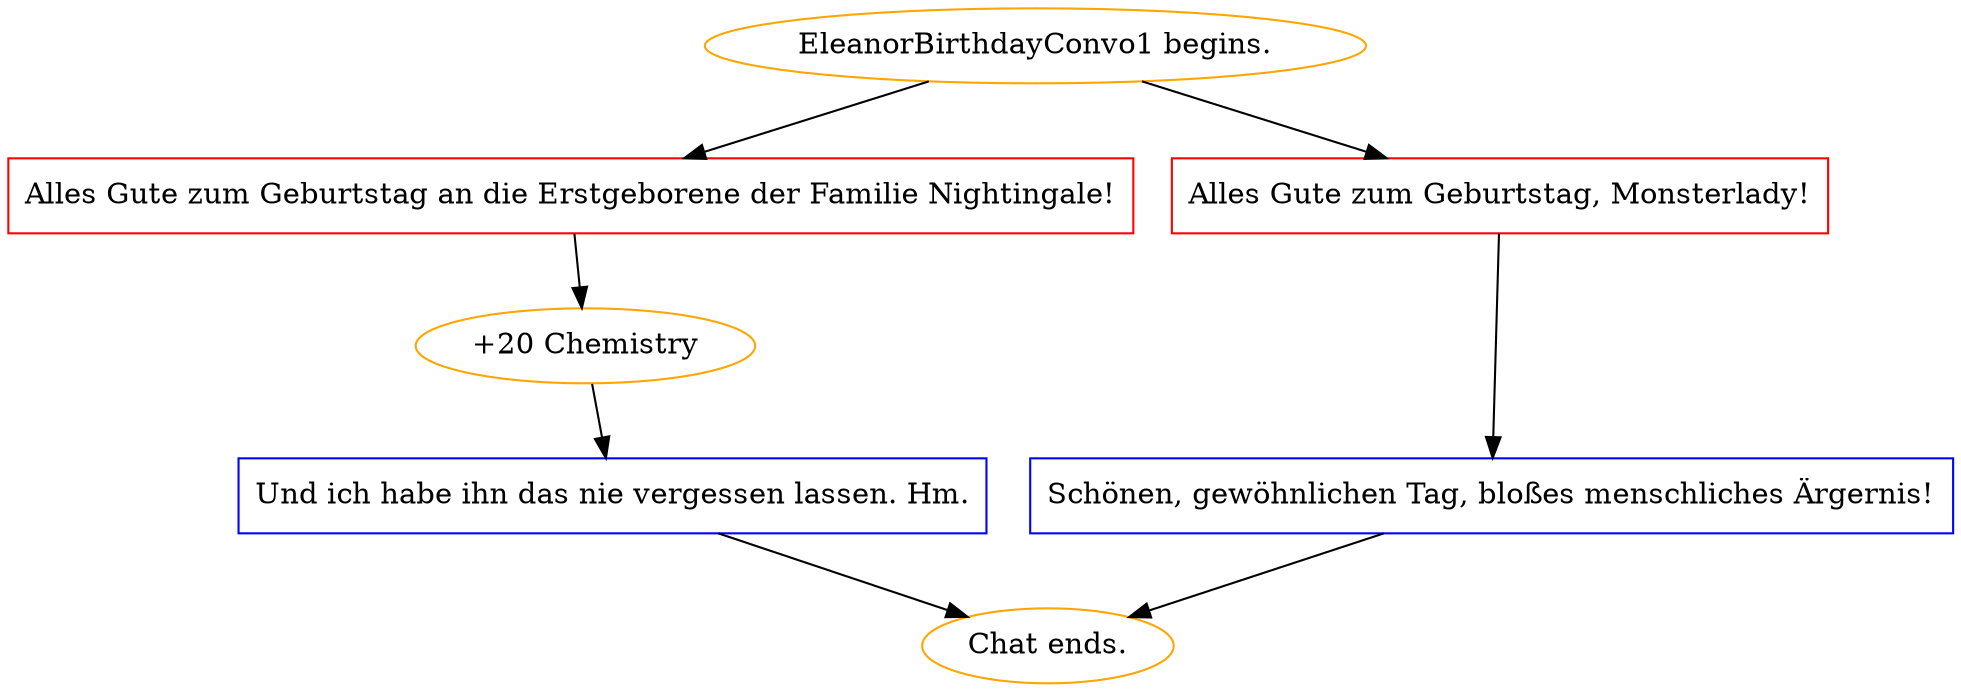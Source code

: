 digraph {
	"EleanorBirthdayConvo1 begins." [color=orange];
		"EleanorBirthdayConvo1 begins." -> j1321672508;
		"EleanorBirthdayConvo1 begins." -> j3348588166;
	j1321672508 [label="Alles Gute zum Geburtstag an die Erstgeborene der Familie Nightingale!",shape=box,color=red];
		j1321672508 -> j2421230711;
	j3348588166 [label="Alles Gute zum Geburtstag, Monsterlady!",shape=box,color=red];
		j3348588166 -> j3218939560;
	j2421230711 [label="+20 Chemistry",color=orange];
		j2421230711 -> j1138724483;
	j3218939560 [label="Schönen, gewöhnlichen Tag, bloßes menschliches Ärgernis!",shape=box,color=blue];
		j3218939560 -> "Chat ends.";
	j1138724483 [label="Und ich habe ihn das nie vergessen lassen. Hm.",shape=box,color=blue];
		j1138724483 -> "Chat ends.";
	"Chat ends." [color=orange];
}